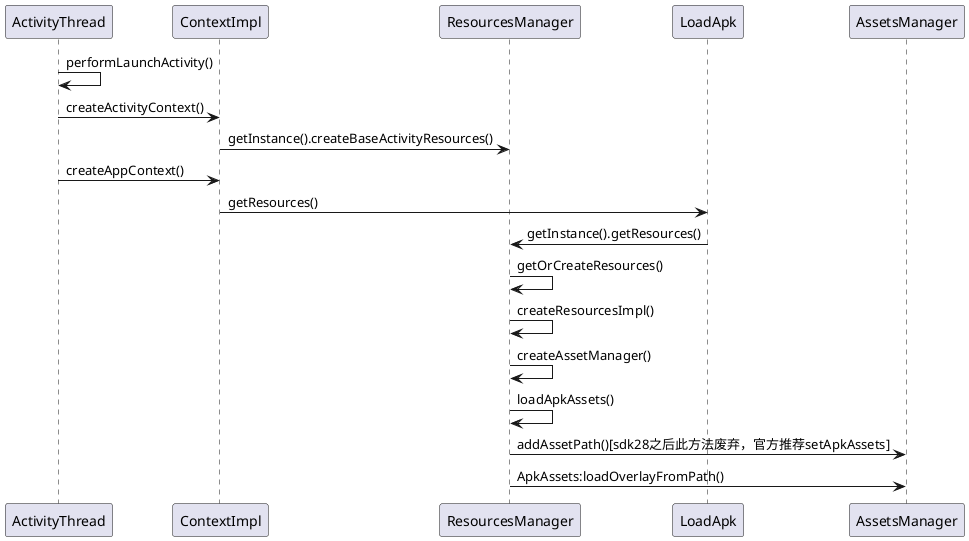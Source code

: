 @startuml

ActivityThread-> ActivityThread:performLaunchActivity()

ActivityThread-> ContextImpl:createActivityContext()
ContextImpl-> ResourcesManager:getInstance().createBaseActivityResources()
ActivityThread-> ContextImpl:createAppContext()
ContextImpl -> LoadApk:getResources()
LoadApk -> ResourcesManager:getInstance().getResources()
ResourcesManager -> ResourcesManager:getOrCreateResources()
ResourcesManager-> ResourcesManager:createResourcesImpl()
ResourcesManager-> ResourcesManager:createAssetManager()
ResourcesManager-> ResourcesManager:loadApkAssets()
ResourcesManager-> AssetsManager:addAssetPath()[sdk28之后此方法废弃，官方推荐setApkAssets]
ResourcesManager-> AssetsManager:ApkAssets:loadOverlayFromPath()

@enduml